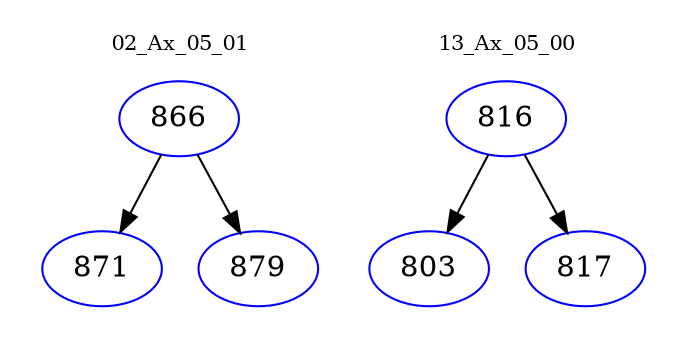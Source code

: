 digraph{
subgraph cluster_0 {
color = white
label = "02_Ax_05_01";
fontsize=10;
T0_866 [label="866", color="blue"]
T0_866 -> T0_871 [color="black"]
T0_871 [label="871", color="blue"]
T0_866 -> T0_879 [color="black"]
T0_879 [label="879", color="blue"]
}
subgraph cluster_1 {
color = white
label = "13_Ax_05_00";
fontsize=10;
T1_816 [label="816", color="blue"]
T1_816 -> T1_803 [color="black"]
T1_803 [label="803", color="blue"]
T1_816 -> T1_817 [color="black"]
T1_817 [label="817", color="blue"]
}
}
